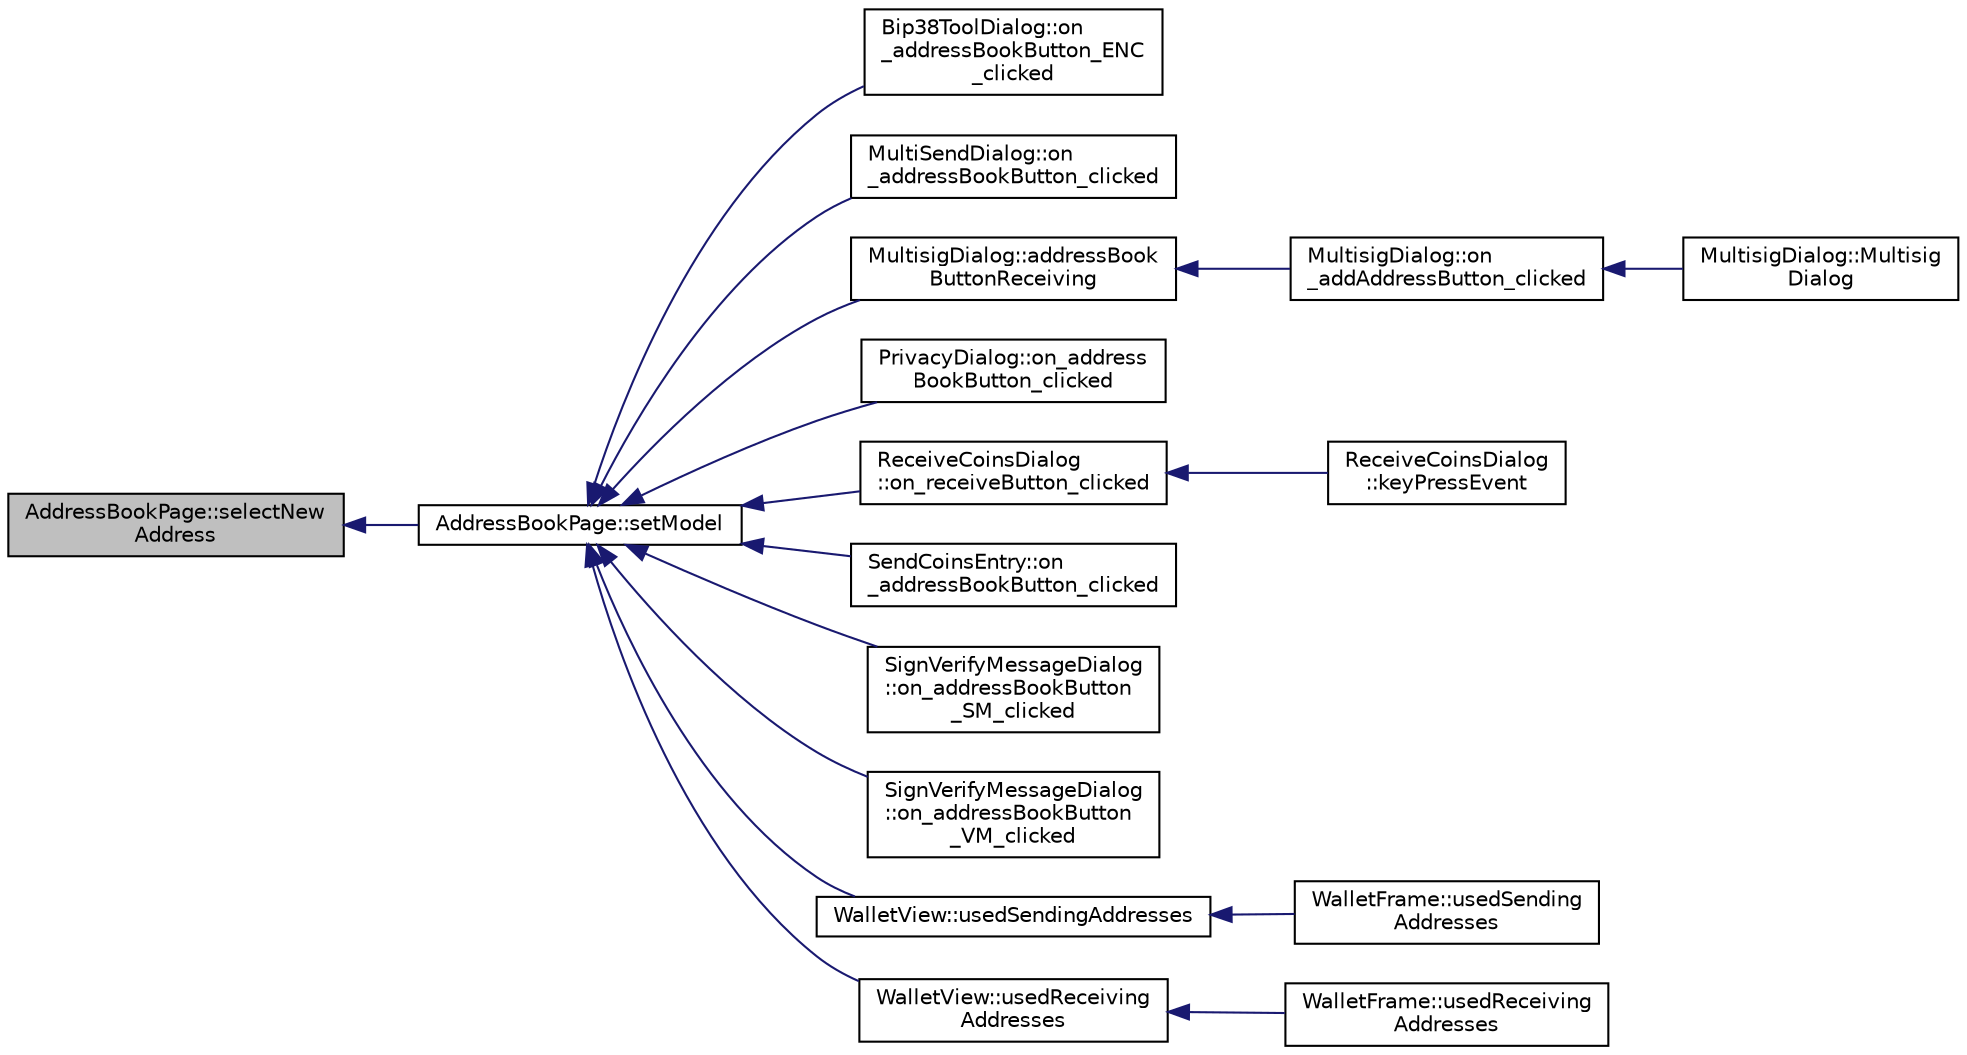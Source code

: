 digraph "AddressBookPage::selectNewAddress"
{
  edge [fontname="Helvetica",fontsize="10",labelfontname="Helvetica",labelfontsize="10"];
  node [fontname="Helvetica",fontsize="10",shape=record];
  rankdir="LR";
  Node82 [label="AddressBookPage::selectNew\lAddress",height=0.2,width=0.4,color="black", fillcolor="grey75", style="filled", fontcolor="black"];
  Node82 -> Node83 [dir="back",color="midnightblue",fontsize="10",style="solid",fontname="Helvetica"];
  Node83 [label="AddressBookPage::setModel",height=0.2,width=0.4,color="black", fillcolor="white", style="filled",URL="$class_address_book_page.html#a1282cda9cb0300ee04c472ec4c9949f3"];
  Node83 -> Node84 [dir="back",color="midnightblue",fontsize="10",style="solid",fontname="Helvetica"];
  Node84 [label="Bip38ToolDialog::on\l_addressBookButton_ENC\l_clicked",height=0.2,width=0.4,color="black", fillcolor="white", style="filled",URL="$class_bip38_tool_dialog.html#a7551549c8777106ec5c4e9abae2f70e2"];
  Node83 -> Node85 [dir="back",color="midnightblue",fontsize="10",style="solid",fontname="Helvetica"];
  Node85 [label="MultiSendDialog::on\l_addressBookButton_clicked",height=0.2,width=0.4,color="black", fillcolor="white", style="filled",URL="$class_multi_send_dialog.html#a5db2b722cb200381222da8e4e3c6dbf0"];
  Node83 -> Node86 [dir="back",color="midnightblue",fontsize="10",style="solid",fontname="Helvetica"];
  Node86 [label="MultisigDialog::addressBook\lButtonReceiving",height=0.2,width=0.4,color="black", fillcolor="white", style="filled",URL="$class_multisig_dialog.html#a9eff449f2cb8951c5cdd62342e44b14d"];
  Node86 -> Node87 [dir="back",color="midnightblue",fontsize="10",style="solid",fontname="Helvetica"];
  Node87 [label="MultisigDialog::on\l_addAddressButton_clicked",height=0.2,width=0.4,color="black", fillcolor="white", style="filled",URL="$class_multisig_dialog.html#a8f26906e6f4d25273e15c95d90cc14fa"];
  Node87 -> Node88 [dir="back",color="midnightblue",fontsize="10",style="solid",fontname="Helvetica"];
  Node88 [label="MultisigDialog::Multisig\lDialog",height=0.2,width=0.4,color="black", fillcolor="white", style="filled",URL="$class_multisig_dialog.html#af8ff2a9f6dc05a9468d955cb428c6474"];
  Node83 -> Node89 [dir="back",color="midnightblue",fontsize="10",style="solid",fontname="Helvetica"];
  Node89 [label="PrivacyDialog::on_address\lBookButton_clicked",height=0.2,width=0.4,color="black", fillcolor="white", style="filled",URL="$class_privacy_dialog.html#a51f99c76a48f7a6e978876b3bd41366d"];
  Node83 -> Node90 [dir="back",color="midnightblue",fontsize="10",style="solid",fontname="Helvetica"];
  Node90 [label="ReceiveCoinsDialog\l::on_receiveButton_clicked",height=0.2,width=0.4,color="black", fillcolor="white", style="filled",URL="$class_receive_coins_dialog.html#a9db8de31f6889288cb22c061aa51e0cd"];
  Node90 -> Node91 [dir="back",color="midnightblue",fontsize="10",style="solid",fontname="Helvetica"];
  Node91 [label="ReceiveCoinsDialog\l::keyPressEvent",height=0.2,width=0.4,color="black", fillcolor="white", style="filled",URL="$class_receive_coins_dialog.html#abcf17b510c473bf3e94ef12f7f5cfc10"];
  Node83 -> Node92 [dir="back",color="midnightblue",fontsize="10",style="solid",fontname="Helvetica"];
  Node92 [label="SendCoinsEntry::on\l_addressBookButton_clicked",height=0.2,width=0.4,color="black", fillcolor="white", style="filled",URL="$class_send_coins_entry.html#ac661741d286d9f3db32f78bd22125cb0"];
  Node83 -> Node93 [dir="back",color="midnightblue",fontsize="10",style="solid",fontname="Helvetica"];
  Node93 [label="SignVerifyMessageDialog\l::on_addressBookButton\l_SM_clicked",height=0.2,width=0.4,color="black", fillcolor="white", style="filled",URL="$class_sign_verify_message_dialog.html#a792a3bd647958c8ae74286c5ab3cf205"];
  Node83 -> Node94 [dir="back",color="midnightblue",fontsize="10",style="solid",fontname="Helvetica"];
  Node94 [label="SignVerifyMessageDialog\l::on_addressBookButton\l_VM_clicked",height=0.2,width=0.4,color="black", fillcolor="white", style="filled",URL="$class_sign_verify_message_dialog.html#a90ceb00084c68da5e9c481ba0841d976"];
  Node83 -> Node95 [dir="back",color="midnightblue",fontsize="10",style="solid",fontname="Helvetica"];
  Node95 [label="WalletView::usedSendingAddresses",height=0.2,width=0.4,color="black", fillcolor="white", style="filled",URL="$class_wallet_view.html#a6f0d012c18ea2df7336c852abe2a50d0",tooltip="Show used sending addresses. "];
  Node95 -> Node96 [dir="back",color="midnightblue",fontsize="10",style="solid",fontname="Helvetica"];
  Node96 [label="WalletFrame::usedSending\lAddresses",height=0.2,width=0.4,color="black", fillcolor="white", style="filled",URL="$class_wallet_frame.html#a7f697d220e7ea40d6e4d6e6c5e9ef3b4",tooltip="Show used sending addresses. "];
  Node83 -> Node97 [dir="back",color="midnightblue",fontsize="10",style="solid",fontname="Helvetica"];
  Node97 [label="WalletView::usedReceiving\lAddresses",height=0.2,width=0.4,color="black", fillcolor="white", style="filled",URL="$class_wallet_view.html#accb5d9e2789c62e03ad1723518d31c02",tooltip="Show used receiving addresses. "];
  Node97 -> Node98 [dir="back",color="midnightblue",fontsize="10",style="solid",fontname="Helvetica"];
  Node98 [label="WalletFrame::usedReceiving\lAddresses",height=0.2,width=0.4,color="black", fillcolor="white", style="filled",URL="$class_wallet_frame.html#a9273a0b98cf7ec9fc344658c38a4a0a3",tooltip="Show used receiving addresses. "];
}
